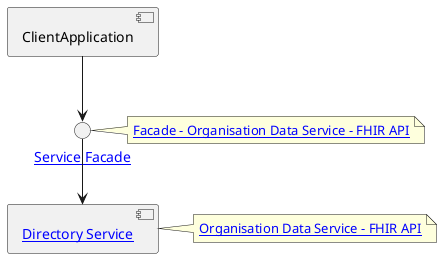 @startuml

component ClientApplication

interface facade as "[[ActorDefinition-ServiceFacade.html Service Facade]]"
note right
[[CapabilityStatement-ODSFacade.html Facade - Organisation Data Service - FHIR API]]
end note

component "[[ActorDefinition-DirectoryService.html Directory Service]]" as DirectoryService
note right
[[https://digital.nhs.uk/developer/api-catalogue/organisation-data-service-fhir Organisation Data Service - FHIR API]]
end note

ClientApplication -d-> facade

facade -d-> DirectoryService

@enduml

